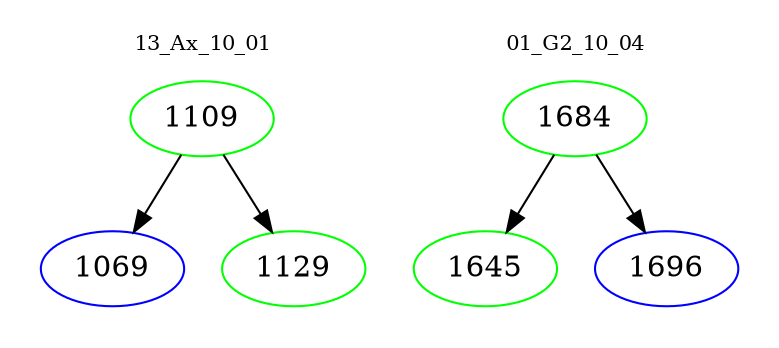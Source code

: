 digraph{
subgraph cluster_0 {
color = white
label = "13_Ax_10_01";
fontsize=10;
T0_1109 [label="1109", color="green"]
T0_1109 -> T0_1069 [color="black"]
T0_1069 [label="1069", color="blue"]
T0_1109 -> T0_1129 [color="black"]
T0_1129 [label="1129", color="green"]
}
subgraph cluster_1 {
color = white
label = "01_G2_10_04";
fontsize=10;
T1_1684 [label="1684", color="green"]
T1_1684 -> T1_1645 [color="black"]
T1_1645 [label="1645", color="green"]
T1_1684 -> T1_1696 [color="black"]
T1_1696 [label="1696", color="blue"]
}
}
